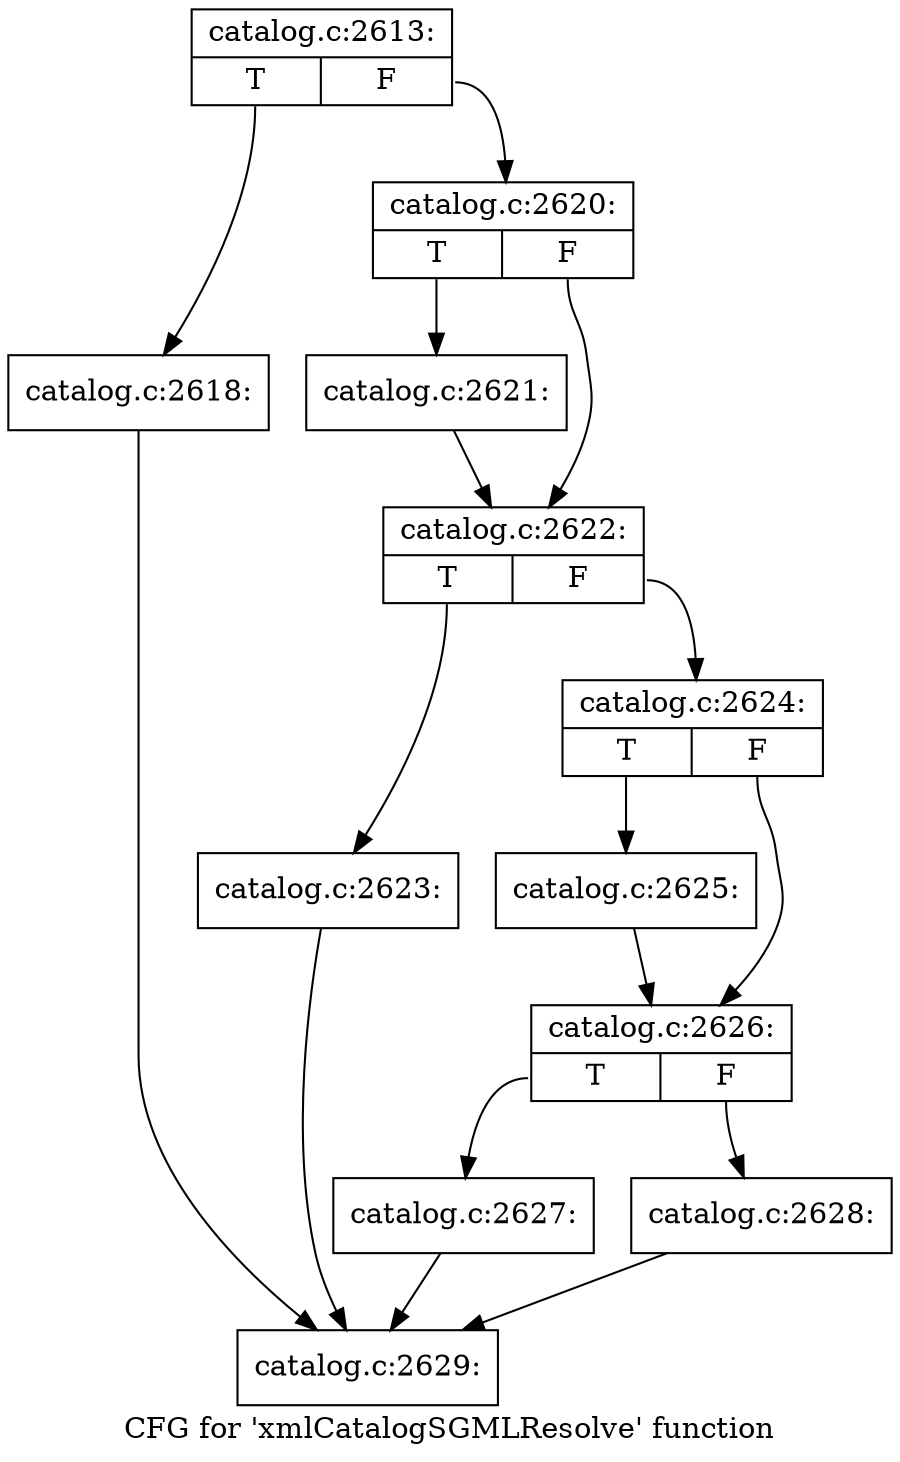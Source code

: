 digraph "CFG for 'xmlCatalogSGMLResolve' function" {
	label="CFG for 'xmlCatalogSGMLResolve' function";

	Node0x5650cca2d950 [shape=record,label="{catalog.c:2613:|{<s0>T|<s1>F}}"];
	Node0x5650cca2d950:s0 -> Node0x5650cca2e920;
	Node0x5650cca2d950:s1 -> Node0x5650cca2e970;
	Node0x5650cca2e920 [shape=record,label="{catalog.c:2618:}"];
	Node0x5650cca2e920 -> Node0x5650cca2d9a0;
	Node0x5650cca2e970 [shape=record,label="{catalog.c:2620:|{<s0>T|<s1>F}}"];
	Node0x5650cca2e970:s0 -> Node0x5650cca2ee60;
	Node0x5650cca2e970:s1 -> Node0x5650cca2eeb0;
	Node0x5650cca2ee60 [shape=record,label="{catalog.c:2621:}"];
	Node0x5650cca2ee60 -> Node0x5650cca2eeb0;
	Node0x5650cca2eeb0 [shape=record,label="{catalog.c:2622:|{<s0>T|<s1>F}}"];
	Node0x5650cca2eeb0:s0 -> Node0x5650cca2f4f0;
	Node0x5650cca2eeb0:s1 -> Node0x5650cca2f540;
	Node0x5650cca2f4f0 [shape=record,label="{catalog.c:2623:}"];
	Node0x5650cca2f4f0 -> Node0x5650cca2d9a0;
	Node0x5650cca2f540 [shape=record,label="{catalog.c:2624:|{<s0>T|<s1>F}}"];
	Node0x5650cca2f540:s0 -> Node0x5650cca2fa30;
	Node0x5650cca2f540:s1 -> Node0x5650cca2fa80;
	Node0x5650cca2fa30 [shape=record,label="{catalog.c:2625:}"];
	Node0x5650cca2fa30 -> Node0x5650cca2fa80;
	Node0x5650cca2fa80 [shape=record,label="{catalog.c:2626:|{<s0>T|<s1>F}}"];
	Node0x5650cca2fa80:s0 -> Node0x5650cca30200;
	Node0x5650cca2fa80:s1 -> Node0x5650cca30250;
	Node0x5650cca30200 [shape=record,label="{catalog.c:2627:}"];
	Node0x5650cca30200 -> Node0x5650cca2d9a0;
	Node0x5650cca30250 [shape=record,label="{catalog.c:2628:}"];
	Node0x5650cca30250 -> Node0x5650cca2d9a0;
	Node0x5650cca2d9a0 [shape=record,label="{catalog.c:2629:}"];
}

